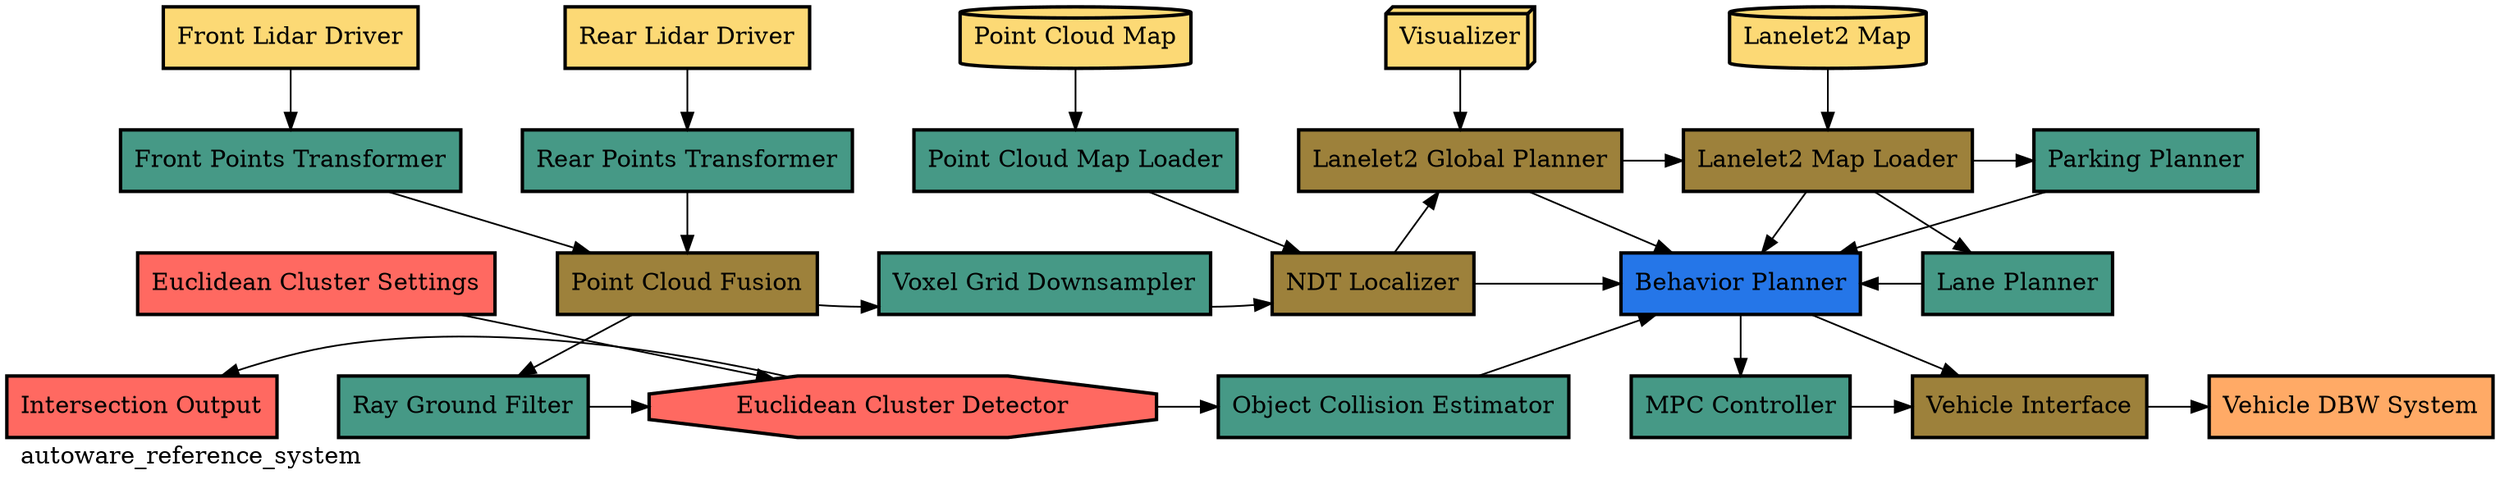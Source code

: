 digraph G {
    labelloc="b";
    labeljust="l";
    label="autoware_reference_system";
    nodesep=0.5;
    node [shape=box, style=filled, penwidth=2, ordering=in];
    edge [weight=8];
    /* Declare all nodes and style them */
    node [fillcolor="#FCD975"];
    "Front Lidar Driver";
    "Rear Lidar Driver";
    "Point Cloud Map" [shape=cylinder];
    "Visualizer" [shape=box3d];
    "Lanelet2 Map" [shape=cylinder];

    node [fillcolor="#469986"];
    "Front Points Transformer";
    "Rear Points Transformer";
    "Point Cloud Map Loader";
    "Voxel Grid Downsampler";
    "Ray Ground Filter";
    "Object Collision Estimator";
    "MPC Controller";
    "Lane Planner";
    "Parking Planner";

    node [fillcolor="#FF6961"];
    "Euclidean Cluster Settings" [shape=box];
    "Intersection Output" [shape=box];
    "Euclidean Cluster Detector" [shape=octagon];
    
    node [fillcolor="#9D813B"];
    "Point Cloud Fusion";
    "NDT Localizer";
    "Vehicle Interface";
    "Lanelet2 Map Loader";
    "Lanelet2 Global Planner";

    node [fillcolor="#2576E8"];
    "Behavior Planner";

    node [fillcolor="#ffaa66"];
    "Vehicle DBW System";

    /* Declare all edges and style them */
    /* rank 1 */
    {
      rank = same;
      "Front Lidar Driver";
      "Rear Lidar Driver";
      "Point Cloud Map";
      "Visualizer";
      "Lanelet2 Map";
    }
    "Front Lidar Driver" -> "Front Points Transformer";
    "Rear Lidar Driver" -> "Rear Points Transformer";
    "Point Cloud Map" -> "Point Cloud Map Loader";
    "Visualizer" -> "Lanelet2 Global Planner";
    "Lanelet2 Map" -> "Lanelet2 Map Loader";

    /* rank 2 */
    {
      rank = same;
      "Front Points Transformer";
      "Rear Points Transformer";
      "Point Cloud Map Loader";
      "Lanelet2 Global Planner";
      "Lanelet2 Map Loader";
      "Parking Planner";
    }
    "Front Points Transformer" -> "Point Cloud Fusion";
    "Rear Points Transformer" -> "Point Cloud Fusion";
    "Point Cloud Map Loader" -> "NDT Localizer";
    "Lanelet2 Global Planner" -> "Lanelet2 Map Loader";
    "Lanelet2 Global Planner" -> "Behavior Planner";
    "Lanelet2 Map Loader" -> "Behavior Planner";
    "Lanelet2 Map Loader" -> "Parking Planner";
    "Parking Planner" -> "Behavior Planner";
    "Lanelet2 Map Loader" -> "Lane Planner" [constraint=false];

    /* rank 3 */
    {
      rank = same;
      "Euclidean Cluster Settings";
      "Point Cloud Fusion";
      "Voxel Grid Downsampler";
      "NDT Localizer";
      "Behavior Planner";
      "Lane Planner";
    };
    "Euclidean Cluster Settings" -> "Euclidean Cluster Detector";
    "Point Cloud Fusion" -> "Ray Ground Filter";
    "Point Cloud Fusion" -> "Voxel Grid Downsampler";
    "Voxel Grid Downsampler" -> "NDT Localizer";
    "NDT Localizer" -> "Behavior Planner";
    "NDT Localizer" -> "Lanelet2 Global Planner";

    "Behavior Planner" -> "MPC Controller";
    "Behavior Planner" -> "Vehicle Interface";
    "Lane Planner" -> "Behavior Planner" [constraint=false];
    {
      rank = same;
      edge[style=invis];
      "Euclidean Cluster Settings" -> "Point Cloud Fusion" -> "Voxel Grid Downsampler" -> "NDT Localizer";
      rankdir = LR;
    }

    {
      rank = same;
      edge[style=invis];
      "Intersection Output" -> "Ray Ground Filter" -> "Euclidean Cluster Detector" -> "Object Collision Estimator" -> "MPC Controller" -> "Vehicle Interface";
      rankdir = LR;
    }
    /* rank 4 */
    {
      rank = same;
      "Intersection Output";
      "Ray Ground Filter";
      "Euclidean Cluster Detector";
      "Object Collision Estimator";
      "MPC Controller";
      "Vehicle Interface";
      "Vehicle DBW System" [constraint=false];
    }
    "Euclidean Cluster Detector" -> "Intersection Output" [constraint=false];
    "Ray Ground Filter" -> "Euclidean Cluster Detector";
    "Euclidean Cluster Detector" -> "Object Collision Estimator";
    "Object Collision Estimator" -> "Behavior Planner";
    "MPC Controller" -> "Vehicle Interface";
    "Vehicle Interface" -> "Vehicle DBW System";
    {
      rank = same;
      edge[style=invis];
      "Intersection Output" -> "Ray Ground Filter" -> "Euclidean Cluster Detector" -> "Object Collision Estimator" -> "MPC Controller" -> "Vehicle Interface";
      rankdir = LR;
    }
}
